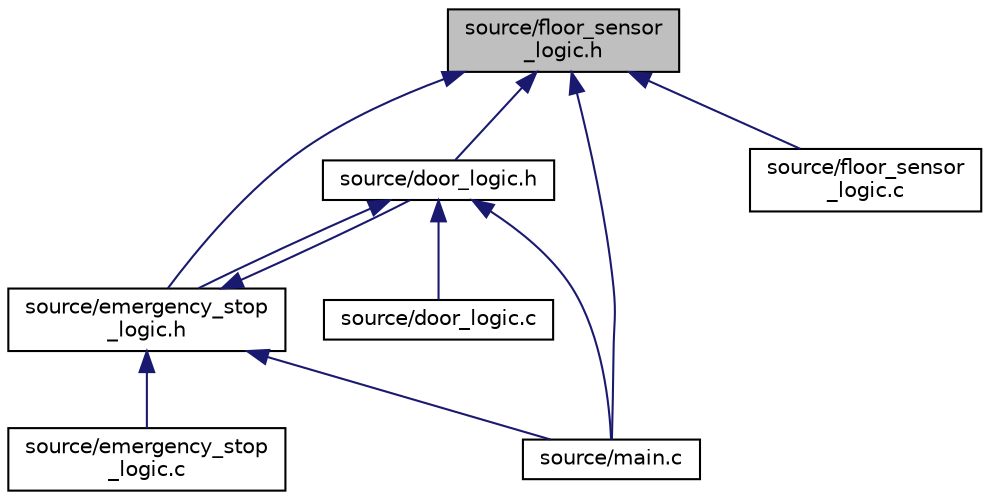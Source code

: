 digraph "source/floor_sensor_logic.h"
{
  edge [fontname="Helvetica",fontsize="10",labelfontname="Helvetica",labelfontsize="10"];
  node [fontname="Helvetica",fontsize="10",shape=record];
  Node4 [label="source/floor_sensor\l_logic.h",height=0.2,width=0.4,color="black", fillcolor="grey75", style="filled", fontcolor="black"];
  Node4 -> Node5 [dir="back",color="midnightblue",fontsize="10",style="solid"];
  Node5 [label="source/door_logic.h",height=0.2,width=0.4,color="black", fillcolor="white", style="filled",URL="$door__logic_8h.html",tooltip="Manages the open door signal and wait times. "];
  Node5 -> Node6 [dir="back",color="midnightblue",fontsize="10",style="solid"];
  Node6 [label="source/door_logic.c",height=0.2,width=0.4,color="black", fillcolor="white", style="filled",URL="$door__logic_8c_source.html"];
  Node5 -> Node7 [dir="back",color="midnightblue",fontsize="10",style="solid"];
  Node7 [label="source/emergency_stop\l_logic.h",height=0.2,width=0.4,color="black", fillcolor="white", style="filled",URL="$emergency__stop__logic_8h.html",tooltip="procedure for emergency stop. "];
  Node7 -> Node5 [dir="back",color="midnightblue",fontsize="10",style="solid"];
  Node7 -> Node8 [dir="back",color="midnightblue",fontsize="10",style="solid"];
  Node8 [label="source/emergency_stop\l_logic.c",height=0.2,width=0.4,color="black", fillcolor="white", style="filled",URL="$emergency__stop__logic_8c_source.html"];
  Node7 -> Node9 [dir="back",color="midnightblue",fontsize="10",style="solid"];
  Node9 [label="source/main.c",height=0.2,width=0.4,color="black", fillcolor="white", style="filled",URL="$main_8c_source.html"];
  Node5 -> Node9 [dir="back",color="midnightblue",fontsize="10",style="solid"];
  Node4 -> Node7 [dir="back",color="midnightblue",fontsize="10",style="solid"];
  Node4 -> Node10 [dir="back",color="midnightblue",fontsize="10",style="solid"];
  Node10 [label="source/floor_sensor\l_logic.c",height=0.2,width=0.4,color="black", fillcolor="white", style="filled",URL="$floor__sensor__logic_8c_source.html"];
  Node4 -> Node9 [dir="back",color="midnightblue",fontsize="10",style="solid"];
}
